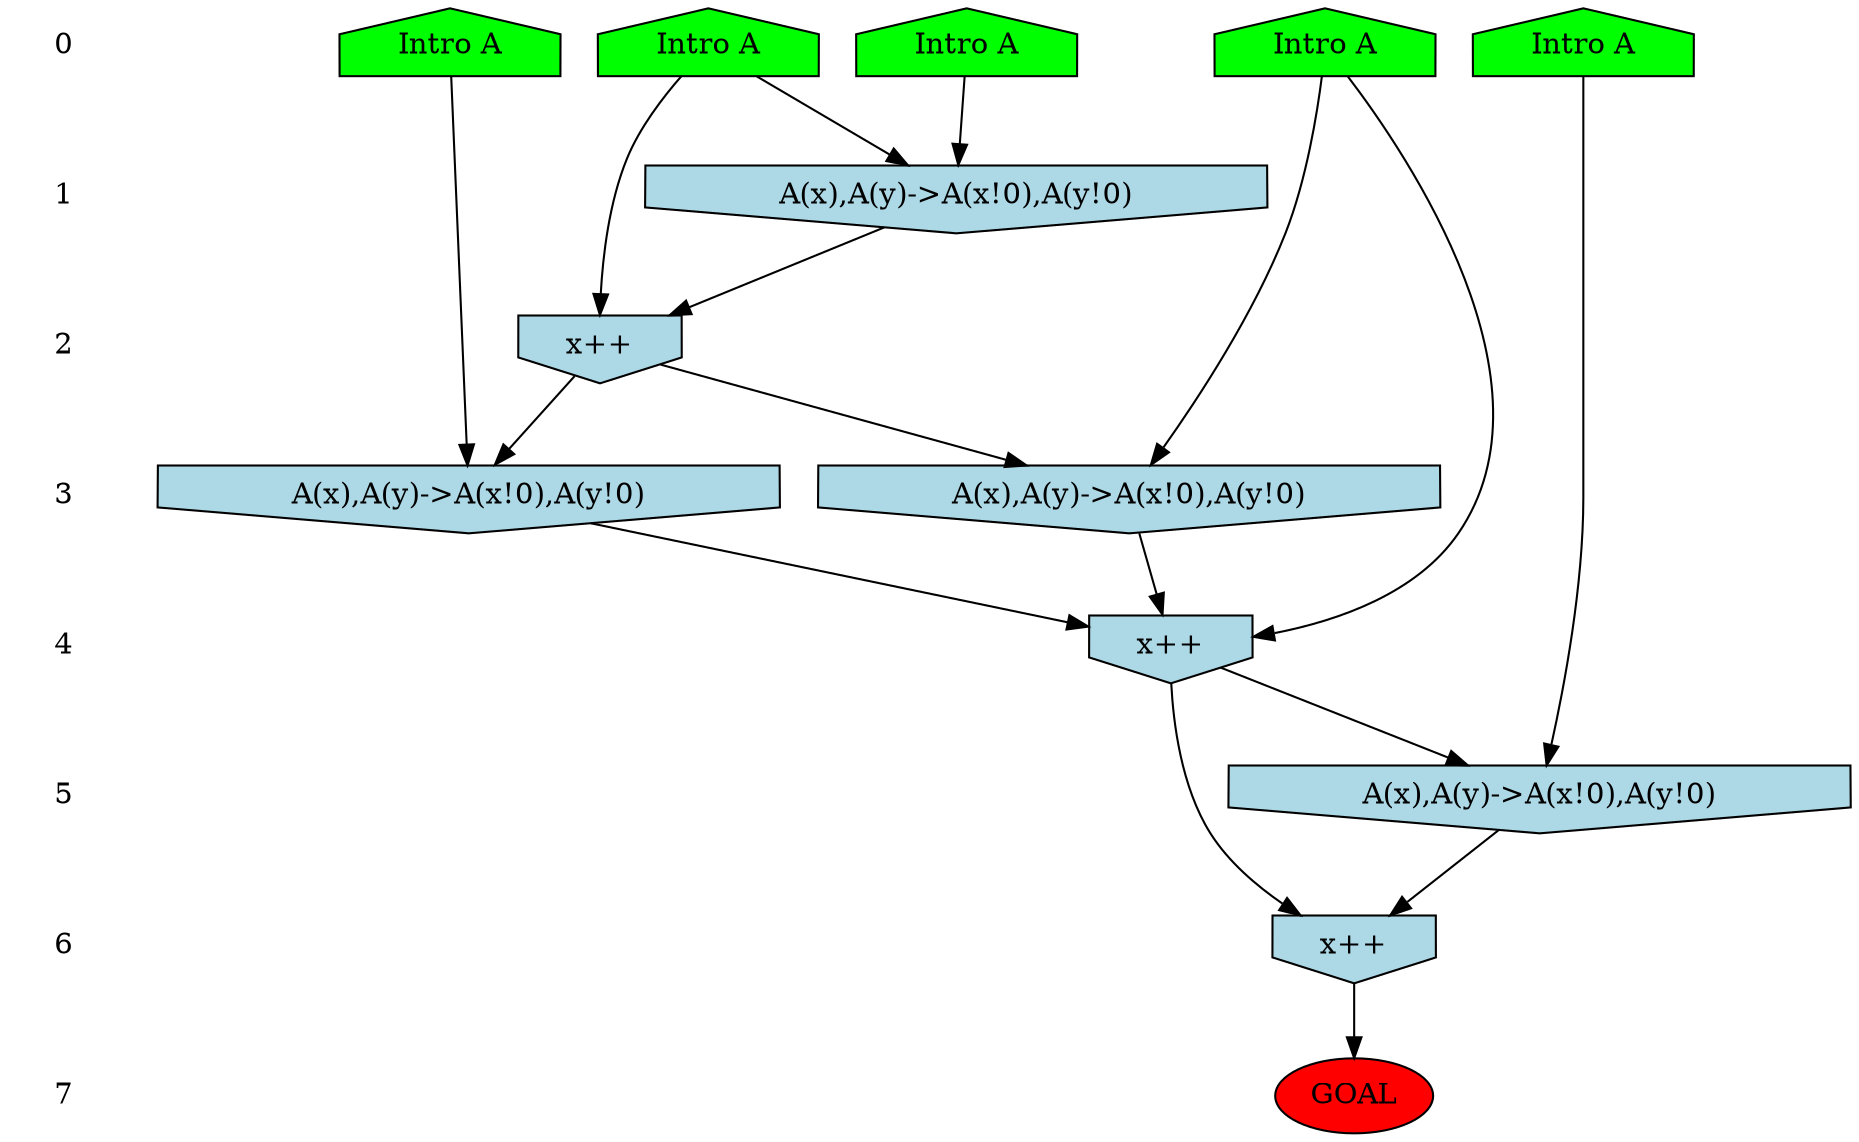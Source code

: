 /* Compression of 3 causal flows obtained in average at 1.422266E+00 t.u */
/* Compressed causal flows were: [279;371;404] */
digraph G{
 ranksep=.5 ; 
{ rank = same ; "0" [shape=plaintext] ; node_1 [label ="Intro A", shape=house, style=filled, fillcolor=green] ;
node_2 [label ="Intro A", shape=house, style=filled, fillcolor=green] ;
node_3 [label ="Intro A", shape=house, style=filled, fillcolor=green] ;
node_4 [label ="Intro A", shape=house, style=filled, fillcolor=green] ;
node_5 [label ="Intro A", shape=house, style=filled, fillcolor=green] ;
}
{ rank = same ; "1" [shape=plaintext] ; node_6 [label="A(x),A(y)->A(x!0),A(y!0)", shape=invhouse, style=filled, fillcolor = lightblue] ;
}
{ rank = same ; "2" [shape=plaintext] ; node_7 [label="x++", shape=invhouse, style=filled, fillcolor = lightblue] ;
}
{ rank = same ; "3" [shape=plaintext] ; node_8 [label="A(x),A(y)->A(x!0),A(y!0)", shape=invhouse, style=filled, fillcolor = lightblue] ;
node_9 [label="A(x),A(y)->A(x!0),A(y!0)", shape=invhouse, style=filled, fillcolor = lightblue] ;
}
{ rank = same ; "4" [shape=plaintext] ; node_10 [label="x++", shape=invhouse, style=filled, fillcolor = lightblue] ;
}
{ rank = same ; "5" [shape=plaintext] ; node_11 [label="A(x),A(y)->A(x!0),A(y!0)", shape=invhouse, style=filled, fillcolor = lightblue] ;
}
{ rank = same ; "6" [shape=plaintext] ; node_12 [label="x++", shape=invhouse, style=filled, fillcolor = lightblue] ;
}
{ rank = same ; "7" [shape=plaintext] ; node_13 [label ="GOAL", style=filled, fillcolor=red] ;
}
"0" -> "1" [style="invis"]; 
"1" -> "2" [style="invis"]; 
"2" -> "3" [style="invis"]; 
"3" -> "4" [style="invis"]; 
"4" -> "5" [style="invis"]; 
"5" -> "6" [style="invis"]; 
"6" -> "7" [style="invis"]; 
node_4 -> node_6
node_5 -> node_6
node_5 -> node_7
node_6 -> node_7
node_2 -> node_8
node_7 -> node_8
node_3 -> node_9
node_7 -> node_9
node_3 -> node_10
node_8 -> node_10
node_9 -> node_10
node_1 -> node_11
node_10 -> node_11
node_10 -> node_12
node_11 -> node_12
node_12 -> node_13
}
/*
 Dot generation time: 0.000000
*/